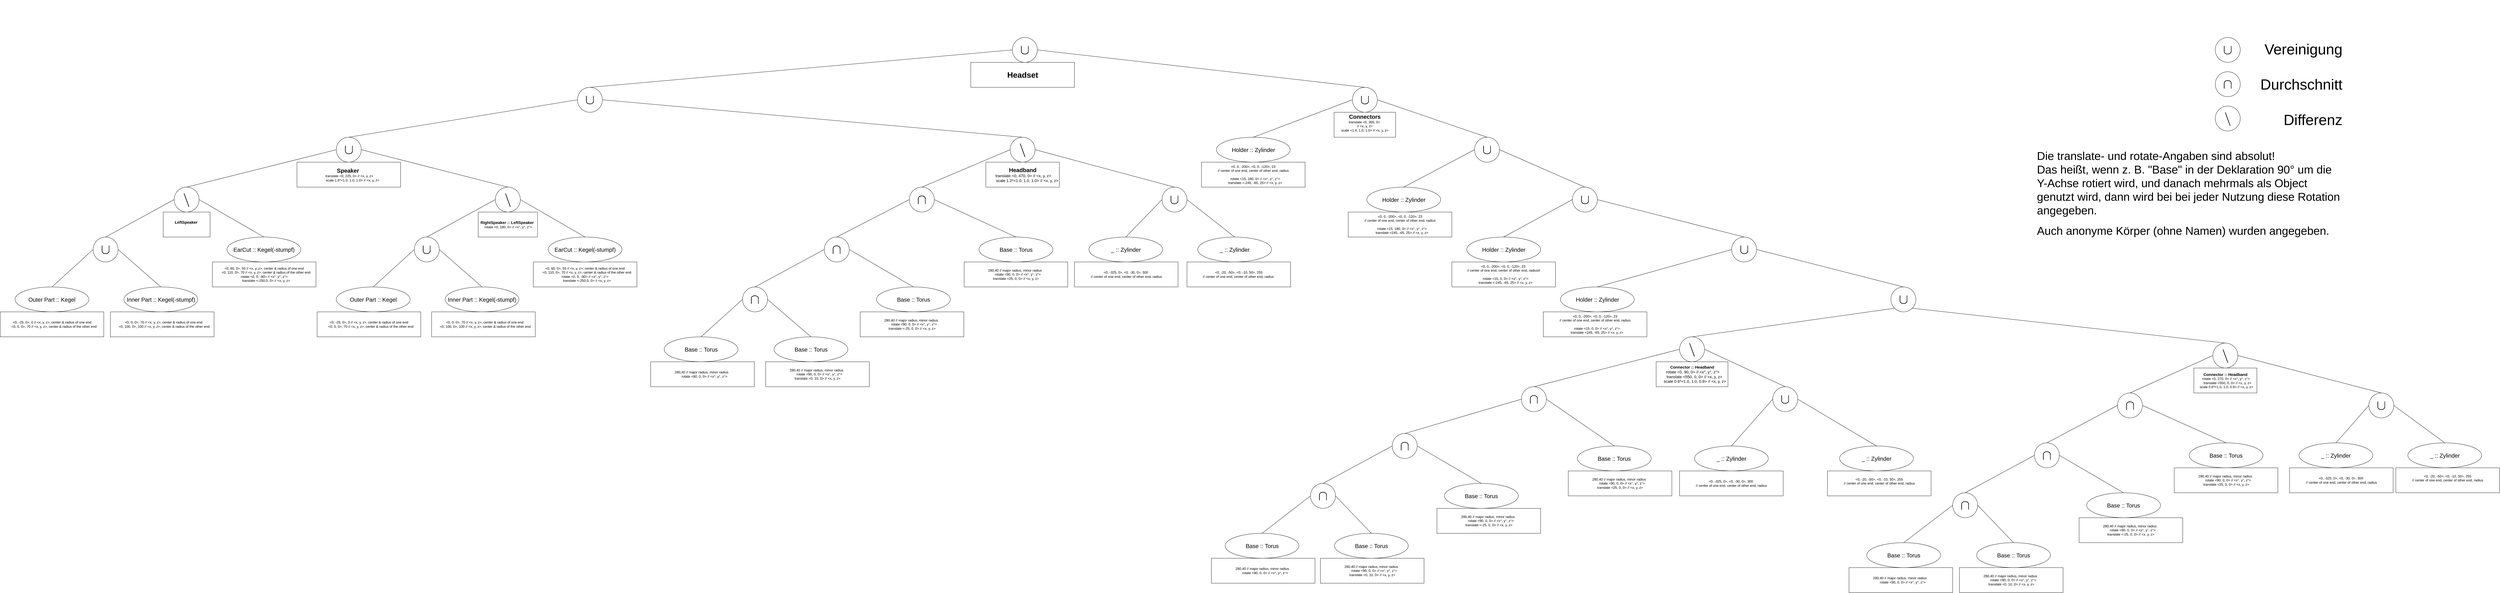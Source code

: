 <mxfile version="13.3.1" type="device"><diagram id="erwP-Ia6_PzImftH3Zty" name="Page-1"><mxGraphModel dx="9507" dy="7202" grid="1" gridSize="11" guides="1" tooltips="1" connect="1" arrows="1" fold="1" page="1" pageScale="1" pageWidth="827" pageHeight="1169" math="1" shadow="0"><root><mxCell id="0"/><mxCell id="1" parent="0"/><mxCell id="wJ7tzJgxGI0iuIDluSTy-1" value="&lt;font style=&quot;font-size: 20px;&quot;&gt;Outer Part :: Kegel&lt;/font&gt;" style="ellipse;whiteSpace=wrap;html=1;fontSize=20;" parent="1" vertex="1"><mxGeometry x="590.07" y="880" width="260" height="88" as="geometry"/></mxCell><mxCell id="wJ7tzJgxGI0iuIDluSTy-2" value="&lt;font style=&quot;font-size: 40px&quot;&gt;$$\cup$$&lt;/font&gt;" style="ellipse;whiteSpace=wrap;html=1;aspect=fixed;fontSize=30;align=center;" parent="1" vertex="1"><mxGeometry x="865" y="704" width="88" height="88" as="geometry"/></mxCell><mxCell id="wJ7tzJgxGI0iuIDluSTy-7" value="" style="endArrow=none;html=1;entryX=0;entryY=0.5;entryDx=0;entryDy=0;exitX=0.5;exitY=0;exitDx=0;exitDy=0;" parent="1" source="wJ7tzJgxGI0iuIDluSTy-1" target="wJ7tzJgxGI0iuIDluSTy-2" edge="1"><mxGeometry width="50" height="50" relative="1" as="geometry"><mxPoint x="885" y="914" as="sourcePoint"/><mxPoint x="935" y="864" as="targetPoint"/></mxGeometry></mxCell><mxCell id="wJ7tzJgxGI0iuIDluSTy-8" value="" style="endArrow=none;html=1;entryX=1;entryY=0.5;entryDx=0;entryDy=0;exitX=0.5;exitY=0;exitDx=0;exitDy=0;" parent="1" source="wJ7tzJgxGI0iuIDluSTy-56" target="wJ7tzJgxGI0iuIDluSTy-2" edge="1"><mxGeometry width="50" height="50" relative="1" as="geometry"><mxPoint x="727.426" y="900.716" as="sourcePoint"/><mxPoint x="756.716" y="852.284" as="targetPoint"/></mxGeometry></mxCell><mxCell id="wJ7tzJgxGI0iuIDluSTy-56" value="&lt;font style=&quot;font-size: 20px;&quot;&gt;Inner Part :: Kegel(-stumpf)&lt;/font&gt;" style="ellipse;whiteSpace=wrap;html=1;fontSize=20;" parent="1" vertex="1"><mxGeometry x="973.5" y="880" width="260" height="88" as="geometry"/></mxCell><mxCell id="wJ7tzJgxGI0iuIDluSTy-57" value="&lt;div style=&quot;font-size: 12px&quot;&gt;&lt;div&gt;&amp;nbsp; &amp;nbsp;&amp;lt;0, 0, 0&amp;gt;, 70 // &amp;lt;x, y, z&amp;gt;, center &amp;amp; radius of one end&lt;/div&gt;&lt;div&gt;&amp;nbsp; &amp;nbsp; &amp;lt;0, 100, 0&amp;gt;, 100 // &amp;lt;x, y, z&amp;gt;, center &amp;amp; radius of the other end&lt;/div&gt;&lt;/div&gt;" style="rounded=0;whiteSpace=wrap;html=1;fontSize=12;" parent="1" vertex="1"><mxGeometry x="925.97" y="968" width="365" height="88" as="geometry"/></mxCell><mxCell id="wJ7tzJgxGI0iuIDluSTy-62" value="&lt;font style=&quot;font-size: 20px;&quot;&gt;EarCut&amp;nbsp;:: Kegel(-stumpf)&lt;/font&gt;" style="ellipse;whiteSpace=wrap;html=1;fontSize=20;" parent="1" vertex="1"><mxGeometry x="1336.5" y="704" width="260" height="88" as="geometry"/></mxCell><mxCell id="wJ7tzJgxGI0iuIDluSTy-63" value="&lt;div&gt;&lt;div&gt;&amp;lt;0, 60, 0&amp;gt;, 55 // &amp;lt;x, y, z&amp;gt;, center &amp;amp; radius of one end&lt;/div&gt;&lt;div&gt;&amp;nbsp; &amp;nbsp; &amp;lt;0, 110, 0&amp;gt;, 70 // &amp;lt;x, y, z&amp;gt;, center &amp;amp; radius of the other end&lt;/div&gt;&lt;/div&gt;&lt;div&gt;&lt;div&gt;rotate &amp;lt;0, 0, -90&amp;gt; // &amp;lt;x°, y°, z°&amp;gt;&lt;/div&gt;&lt;div&gt;&amp;nbsp; &amp;nbsp; translate &amp;lt;-250,0, 0&amp;gt; // &amp;lt;x, y, z&amp;gt;&lt;/div&gt;&lt;/div&gt;" style="rounded=0;whiteSpace=wrap;html=1;fontSize=12;" parent="1" vertex="1"><mxGeometry x="1285" y="792" width="365" height="88" as="geometry"/></mxCell><mxCell id="wJ7tzJgxGI0iuIDluSTy-64" value="&lt;font style=&quot;font-size: 40px&quot;&gt;$$\setminus$$&lt;/font&gt;" style="ellipse;whiteSpace=wrap;html=1;aspect=fixed;fontSize=30;align=center;" parent="1" vertex="1"><mxGeometry x="1150.43" y="528" width="88" height="88" as="geometry"/></mxCell><mxCell id="wJ7tzJgxGI0iuIDluSTy-65" value="" style="endArrow=none;html=1;entryX=0;entryY=0.5;entryDx=0;entryDy=0;exitX=0.5;exitY=0;exitDx=0;exitDy=0;" parent="1" source="wJ7tzJgxGI0iuIDluSTy-2" target="wJ7tzJgxGI0iuIDluSTy-64" edge="1"><mxGeometry width="50" height="50" relative="1" as="geometry"><mxPoint x="924.005" y="1218" as="sourcePoint"/><mxPoint x="1140.47" y="754" as="targetPoint"/></mxGeometry></mxCell><mxCell id="wJ7tzJgxGI0iuIDluSTy-66" value="" style="endArrow=none;html=1;entryX=1;entryY=0.5;entryDx=0;entryDy=0;exitX=0.5;exitY=0;exitDx=0;exitDy=0;" parent="1" source="wJ7tzJgxGI0iuIDluSTy-62" target="wJ7tzJgxGI0iuIDluSTy-64" edge="1"><mxGeometry width="50" height="50" relative="1" as="geometry"><mxPoint x="1307.435" y="1218" as="sourcePoint"/><mxPoint x="962.186" y="742.284" as="targetPoint"/></mxGeometry></mxCell><mxCell id="wJ7tzJgxGI0iuIDluSTy-67" value="&lt;div style=&quot;font-size: 14px&quot;&gt;&lt;div&gt;&lt;b&gt;LeftSpeaker&amp;nbsp;&lt;/b&gt;&lt;/div&gt;&lt;div&gt;&lt;br&gt;&lt;/div&gt;&lt;/div&gt;" style="rounded=0;whiteSpace=wrap;html=1;fontSize=12;" parent="1" vertex="1"><mxGeometry x="1111.9" y="616" width="165.07" height="88" as="geometry"/></mxCell><mxCell id="wJ7tzJgxGI0iuIDluSTy-68" value="&lt;font style=&quot;font-size: 20px;&quot;&gt;Outer Part :: Kegel&lt;/font&gt;" style="ellipse;whiteSpace=wrap;html=1;fontSize=20;" parent="1" vertex="1"><mxGeometry x="1721.5" y="880" width="260" height="88" as="geometry"/></mxCell><mxCell id="wJ7tzJgxGI0iuIDluSTy-69" value="&lt;font style=&quot;font-size: 40px&quot;&gt;$$\cup$$&lt;/font&gt;" style="ellipse;whiteSpace=wrap;html=1;aspect=fixed;fontSize=30;align=center;" parent="1" vertex="1"><mxGeometry x="1996.43" y="704" width="88" height="88" as="geometry"/></mxCell><mxCell id="wJ7tzJgxGI0iuIDluSTy-70" value="&lt;div style=&quot;font-size: 12px&quot;&gt;&amp;lt;0, -25, 0&amp;gt;, 0 // &amp;lt;x, y, z&amp;gt;, center &amp;amp; radius of one end&lt;/div&gt;&lt;div style=&quot;font-size: 12px&quot;&gt;&amp;nbsp; &amp;nbsp; &amp;lt;0, 0, 0&amp;gt;, 70 // &amp;lt;x, y, z&amp;gt;, center &amp;amp; radius of the other end&lt;/div&gt;" style="rounded=0;whiteSpace=wrap;html=1;fontSize=12;" parent="1" vertex="1"><mxGeometry x="1654" y="968" width="365" height="88" as="geometry"/></mxCell><mxCell id="wJ7tzJgxGI0iuIDluSTy-71" value="" style="endArrow=none;html=1;entryX=0;entryY=0.5;entryDx=0;entryDy=0;exitX=0.5;exitY=0;exitDx=0;exitDy=0;" parent="1" source="wJ7tzJgxGI0iuIDluSTy-68" target="wJ7tzJgxGI0iuIDluSTy-69" edge="1"><mxGeometry width="50" height="50" relative="1" as="geometry"><mxPoint x="2016.43" y="925" as="sourcePoint"/><mxPoint x="2066.43" y="875" as="targetPoint"/></mxGeometry></mxCell><mxCell id="wJ7tzJgxGI0iuIDluSTy-72" value="" style="endArrow=none;html=1;entryX=1;entryY=0.5;entryDx=0;entryDy=0;exitX=0.5;exitY=0;exitDx=0;exitDy=0;" parent="1" source="wJ7tzJgxGI0iuIDluSTy-73" target="wJ7tzJgxGI0iuIDluSTy-69" edge="1"><mxGeometry width="50" height="50" relative="1" as="geometry"><mxPoint x="1858.856" y="911.716" as="sourcePoint"/><mxPoint x="1888.146" y="863.284" as="targetPoint"/></mxGeometry></mxCell><mxCell id="wJ7tzJgxGI0iuIDluSTy-73" value="&lt;font style=&quot;font-size: 20px;&quot;&gt;Inner Part :: Kegel(-stumpf)&lt;/font&gt;" style="ellipse;whiteSpace=wrap;html=1;fontSize=20;" parent="1" vertex="1"><mxGeometry x="2104.93" y="880" width="260" height="88" as="geometry"/></mxCell><mxCell id="wJ7tzJgxGI0iuIDluSTy-74" value="&lt;div style=&quot;font-size: 12px&quot;&gt;&lt;div&gt;&amp;nbsp; &amp;nbsp;&amp;lt;0, 0, 0&amp;gt;, 70 // &amp;lt;x, y, z&amp;gt;, center &amp;amp; radius of one end&lt;/div&gt;&lt;div&gt;&amp;nbsp; &amp;nbsp; &amp;lt;0, 100, 0&amp;gt;, 100 // &amp;lt;x, y, z&amp;gt;, center &amp;amp; radius of the other end&lt;/div&gt;&lt;/div&gt;" style="rounded=0;whiteSpace=wrap;html=1;fontSize=12;" parent="1" vertex="1"><mxGeometry x="2057.4" y="968" width="365" height="88" as="geometry"/></mxCell><mxCell id="wJ7tzJgxGI0iuIDluSTy-75" value="&lt;font style=&quot;font-size: 20px;&quot;&gt;EarCut&amp;nbsp;:: Kegel(-stumpf)&lt;/font&gt;" style="ellipse;whiteSpace=wrap;html=1;fontSize=20;" parent="1" vertex="1"><mxGeometry x="2467.93" y="704" width="260" height="88" as="geometry"/></mxCell><mxCell id="wJ7tzJgxGI0iuIDluSTy-77" value="&lt;font style=&quot;font-size: 40px&quot;&gt;$$\setminus$$&lt;/font&gt;" style="ellipse;whiteSpace=wrap;html=1;aspect=fixed;fontSize=30;align=center;" parent="1" vertex="1"><mxGeometry x="2281.86" y="528" width="88" height="88" as="geometry"/></mxCell><mxCell id="wJ7tzJgxGI0iuIDluSTy-78" value="" style="endArrow=none;html=1;entryX=0;entryY=0.5;entryDx=0;entryDy=0;exitX=0.5;exitY=0;exitDx=0;exitDy=0;" parent="1" source="wJ7tzJgxGI0iuIDluSTy-69" target="wJ7tzJgxGI0iuIDluSTy-77" edge="1"><mxGeometry width="50" height="50" relative="1" as="geometry"><mxPoint x="2055.435" y="1229" as="sourcePoint"/><mxPoint x="2271.9" y="765" as="targetPoint"/></mxGeometry></mxCell><mxCell id="wJ7tzJgxGI0iuIDluSTy-79" value="" style="endArrow=none;html=1;entryX=1;entryY=0.5;entryDx=0;entryDy=0;exitX=0.5;exitY=0;exitDx=0;exitDy=0;" parent="1" source="wJ7tzJgxGI0iuIDluSTy-75" target="wJ7tzJgxGI0iuIDluSTy-77" edge="1"><mxGeometry width="50" height="50" relative="1" as="geometry"><mxPoint x="2438.865" y="1229" as="sourcePoint"/><mxPoint x="2093.616" y="753.284" as="targetPoint"/></mxGeometry></mxCell><mxCell id="wJ7tzJgxGI0iuIDluSTy-80" value="&lt;div&gt;&lt;div&gt;&lt;b&gt;&lt;font style=&quot;font-size: 14px&quot;&gt;RightSpeaker :: LeftSpeaker&amp;nbsp;&lt;/font&gt;&lt;/b&gt;&lt;/div&gt;&lt;div&gt;&amp;nbsp;rotate &amp;lt;0, 180, 0&amp;gt; // &amp;lt;x°, y°, z°&amp;gt;&lt;br&gt;&lt;/div&gt;&lt;/div&gt;" style="rounded=0;whiteSpace=wrap;html=1;fontSize=12;" parent="1" vertex="1"><mxGeometry x="2221.36" y="616" width="209" height="88" as="geometry"/></mxCell><mxCell id="wJ7tzJgxGI0iuIDluSTy-81" value="&lt;font style=&quot;font-size: 20px;&quot;&gt;Base :: Torus&lt;/font&gt;" style="ellipse;whiteSpace=wrap;html=1;fontSize=20;" parent="1" vertex="1"><mxGeometry x="2876.5" y="1056" width="260" height="88" as="geometry"/></mxCell><mxCell id="wJ7tzJgxGI0iuIDluSTy-82" value="&lt;div&gt;&lt;div&gt;280,40 // major radius, minor radius&amp;nbsp;&amp;nbsp;&lt;/div&gt;&lt;div&gt;&amp;nbsp; &amp;nbsp; rotate &amp;lt;90, 0, 0&amp;gt; // &amp;lt;x°, y°, z°&amp;gt;&lt;/div&gt;&lt;/div&gt;" style="rounded=0;whiteSpace=wrap;html=1;fontSize=12;" parent="1" vertex="1"><mxGeometry x="2828.96" y="1144" width="365" height="88" as="geometry"/></mxCell><mxCell id="wJ7tzJgxGI0iuIDluSTy-83" value="&lt;font style=&quot;font-size: 40px&quot;&gt;$$\cap$$&lt;/font&gt;" style="ellipse;whiteSpace=wrap;html=1;aspect=fixed;fontSize=30;align=center;" parent="1" vertex="1"><mxGeometry x="3152.47" y="880" width="88" height="88" as="geometry"/></mxCell><mxCell id="wJ7tzJgxGI0iuIDluSTy-84" value="" style="endArrow=none;html=1;entryX=0;entryY=0.5;entryDx=0;entryDy=0;exitX=0.5;exitY=0;exitDx=0;exitDy=0;" parent="1" source="wJ7tzJgxGI0iuIDluSTy-81" target="wJ7tzJgxGI0iuIDluSTy-83" edge="1"><mxGeometry width="50" height="50" relative="1" as="geometry"><mxPoint x="3006.005" y="1320" as="sourcePoint"/><mxPoint x="3222.47" y="856" as="targetPoint"/></mxGeometry></mxCell><mxCell id="wJ7tzJgxGI0iuIDluSTy-85" value="" style="endArrow=none;html=1;entryX=1;entryY=0.5;entryDx=0;entryDy=0;exitX=0.5;exitY=0;exitDx=0;exitDy=0;" parent="1" source="wJ7tzJgxGI0iuIDluSTy-86" target="wJ7tzJgxGI0iuIDluSTy-83" edge="1"><mxGeometry width="50" height="50" relative="1" as="geometry"><mxPoint x="3389.435" y="1320" as="sourcePoint"/><mxPoint x="3044.186" y="844.284" as="targetPoint"/></mxGeometry></mxCell><mxCell id="wJ7tzJgxGI0iuIDluSTy-86" value="&lt;font style=&quot;font-size: 20px;&quot;&gt;Base :: Torus&lt;/font&gt;" style="ellipse;whiteSpace=wrap;html=1;fontSize=20;" parent="1" vertex="1"><mxGeometry x="3263.5" y="1056" width="260" height="88" as="geometry"/></mxCell><mxCell id="wJ7tzJgxGI0iuIDluSTy-87" value="&lt;div&gt;&lt;div style=&quot;font-size: 12px&quot;&gt;280,40 // major radius, minor radius&amp;nbsp;&amp;nbsp;&lt;/div&gt;&lt;div style=&quot;font-size: 12px&quot;&gt;&amp;nbsp; &amp;nbsp; rotate &amp;lt;90, 0, 0&amp;gt; // &amp;lt;x°, y°, z°&amp;gt;&lt;/div&gt;&lt;div&gt;translate &amp;lt;0, 10, 0&amp;gt; // &amp;lt;x, y, z&amp;gt;&lt;br&gt;&lt;/div&gt;&lt;/div&gt;" style="rounded=0;whiteSpace=wrap;html=1;fontSize=12;" parent="1" vertex="1"><mxGeometry x="3234" y="1144" width="365" height="88" as="geometry"/></mxCell><mxCell id="wJ7tzJgxGI0iuIDluSTy-92" value="&lt;font style=&quot;font-size: 40px&quot;&gt;$$\cap$$&lt;/font&gt;" style="ellipse;whiteSpace=wrap;html=1;aspect=fixed;fontSize=30;align=center;" parent="1" vertex="1"><mxGeometry x="3440.43" y="704" width="88" height="88" as="geometry"/></mxCell><mxCell id="wJ7tzJgxGI0iuIDluSTy-93" value="" style="endArrow=none;html=1;entryX=0;entryY=0.5;entryDx=0;entryDy=0;exitX=0.5;exitY=0;exitDx=0;exitDy=0;" parent="1" source="wJ7tzJgxGI0iuIDluSTy-83" target="wJ7tzJgxGI0iuIDluSTy-92" edge="1"><mxGeometry width="50" height="50" relative="1" as="geometry"><mxPoint x="3192" y="1202" as="sourcePoint"/><mxPoint x="3583.5" y="757.5" as="targetPoint"/></mxGeometry></mxCell><mxCell id="wJ7tzJgxGI0iuIDluSTy-94" value="" style="endArrow=none;html=1;entryX=1;entryY=0.5;entryDx=0;entryDy=0;exitX=0.5;exitY=0;exitDx=0;exitDy=0;" parent="1" source="wJ7tzJgxGI0iuIDluSTy-95" target="wJ7tzJgxGI0iuIDluSTy-92" edge="1"><mxGeometry width="50" height="50" relative="1" as="geometry"><mxPoint x="3750.465" y="1221.5" as="sourcePoint"/><mxPoint x="3405.216" y="745.784" as="targetPoint"/></mxGeometry></mxCell><mxCell id="wJ7tzJgxGI0iuIDluSTy-95" value="&lt;font style=&quot;font-size: 20px;&quot;&gt;Base :: Torus&lt;/font&gt;" style="ellipse;whiteSpace=wrap;html=1;fontSize=20;" parent="1" vertex="1"><mxGeometry x="3624.53" y="880" width="260" height="88" as="geometry"/></mxCell><mxCell id="wJ7tzJgxGI0iuIDluSTy-96" value="&lt;div&gt;&lt;div style=&quot;font-size: 12px&quot;&gt;280,40 // major radius, minor radius&amp;nbsp;&amp;nbsp;&lt;/div&gt;&lt;div style=&quot;font-size: 12px&quot;&gt;&amp;nbsp; &amp;nbsp; rotate &amp;lt;90, 0, 0&amp;gt; // &amp;lt;x°, y°, z°&amp;gt;&lt;/div&gt;&lt;div&gt;translate &amp;lt;-25, 0, 0&amp;gt; // &amp;lt;x, y, z&amp;gt;&lt;br&gt;&lt;/div&gt;&lt;/div&gt;" style="rounded=0;whiteSpace=wrap;html=1;fontSize=12;" parent="1" vertex="1"><mxGeometry x="3567.0" y="968" width="365" height="88" as="geometry"/></mxCell><mxCell id="wJ7tzJgxGI0iuIDluSTy-105" value="&lt;font style=&quot;font-size: 40px&quot;&gt;$$\cap$$&lt;/font&gt;" style="ellipse;whiteSpace=wrap;html=1;aspect=fixed;fontSize=30;align=center;" parent="1" vertex="1"><mxGeometry x="3740" y="528" width="88" height="88" as="geometry"/></mxCell><mxCell id="wJ7tzJgxGI0iuIDluSTy-106" value="" style="endArrow=none;html=1;entryX=0;entryY=0.5;entryDx=0;entryDy=0;exitX=0.5;exitY=0;exitDx=0;exitDy=0;" parent="1" source="wJ7tzJgxGI0iuIDluSTy-92" target="wJ7tzJgxGI0iuIDluSTy-105" edge="1"><mxGeometry width="50" height="50" relative="1" as="geometry"><mxPoint x="3553" y="1104.75" as="sourcePoint"/><mxPoint x="3944.5" y="660.25" as="targetPoint"/></mxGeometry></mxCell><mxCell id="wJ7tzJgxGI0iuIDluSTy-107" value="" style="endArrow=none;html=1;exitX=0.5;exitY=0;exitDx=0;exitDy=0;" parent="1" source="wJ7tzJgxGI0iuIDluSTy-108" edge="1"><mxGeometry width="50" height="50" relative="1" as="geometry"><mxPoint x="4111.465" y="1124.25" as="sourcePoint"/><mxPoint x="3828" y="572" as="targetPoint"/></mxGeometry></mxCell><mxCell id="wJ7tzJgxGI0iuIDluSTy-108" value="&lt;font style=&quot;font-size: 20px;&quot;&gt;Base :: Torus&lt;/font&gt;" style="ellipse;whiteSpace=wrap;html=1;fontSize=20;" parent="1" vertex="1"><mxGeometry x="3985.53" y="704" width="260" height="88" as="geometry"/></mxCell><mxCell id="wJ7tzJgxGI0iuIDluSTy-109" value="&lt;div&gt;&lt;div style=&quot;font-size: 12px&quot;&gt;280,40 // major radius, minor radius&amp;nbsp;&amp;nbsp;&lt;/div&gt;&lt;div style=&quot;font-size: 12px&quot;&gt;&amp;nbsp; &amp;nbsp; rotate &amp;lt;90, 0, 0&amp;gt; // &amp;lt;x°, y°, z°&amp;gt;&lt;/div&gt;&lt;div&gt;translate &amp;lt;25, 0, 0&amp;gt; // &amp;lt;x, y, z&amp;gt;&lt;br&gt;&lt;/div&gt;&lt;/div&gt;" style="rounded=0;whiteSpace=wrap;html=1;fontSize=12;" parent="1" vertex="1"><mxGeometry x="3933.03" y="792" width="365" height="88" as="geometry"/></mxCell><mxCell id="wJ7tzJgxGI0iuIDluSTy-110" value="&lt;font style=&quot;font-size: 40px&quot;&gt;$$\setminus$$&lt;/font&gt;" style="ellipse;whiteSpace=wrap;html=1;aspect=fixed;fontSize=30;align=center;" parent="1" vertex="1"><mxGeometry x="4095.0" y="352" width="88" height="88" as="geometry"/></mxCell><mxCell id="wJ7tzJgxGI0iuIDluSTy-111" value="" style="endArrow=none;html=1;entryX=0;entryY=0.5;entryDx=0;entryDy=0;exitX=0.5;exitY=0;exitDx=0;exitDy=0;" parent="1" source="wJ7tzJgxGI0iuIDluSTy-105" target="wJ7tzJgxGI0iuIDluSTy-110" edge="1"><mxGeometry width="50" height="50" relative="1" as="geometry"><mxPoint x="3828" y="990" as="sourcePoint"/><mxPoint x="4063.47" y="534" as="targetPoint"/></mxGeometry></mxCell><mxCell id="wJ7tzJgxGI0iuIDluSTy-112" value="" style="endArrow=none;html=1;entryX=1;entryY=0.5;entryDx=0;entryDy=0;exitX=0.5;exitY=0;exitDx=0;exitDy=0;" parent="1" source="wJ7tzJgxGI0iuIDluSTy-115" target="wJ7tzJgxGI0iuIDluSTy-110" edge="1"><mxGeometry width="50" height="50" relative="1" as="geometry"><mxPoint x="4387.965" y="990" as="sourcePoint"/><mxPoint x="3885.186" y="522.284" as="targetPoint"/></mxGeometry></mxCell><mxCell id="wJ7tzJgxGI0iuIDluSTy-114" value="&lt;font style=&quot;font-size: 20px&quot;&gt;_&amp;nbsp;:: Zylinder&lt;/font&gt;" style="ellipse;whiteSpace=wrap;html=1;fontSize=20;" parent="1" vertex="1"><mxGeometry x="4372.5" y="704" width="260" height="88" as="geometry"/></mxCell><mxCell id="wJ7tzJgxGI0iuIDluSTy-115" value="&lt;font style=&quot;font-size: 40px&quot;&gt;$$\cup$$&lt;/font&gt;" style="ellipse;whiteSpace=wrap;html=1;aspect=fixed;fontSize=30;align=center;" parent="1" vertex="1"><mxGeometry x="4630" y="528" width="88" height="88" as="geometry"/></mxCell><mxCell id="wJ7tzJgxGI0iuIDluSTy-116" value="&lt;div&gt;&amp;lt;0, -325, 0&amp;gt;, &amp;lt;0, -30, 0&amp;gt;, 300&amp;nbsp;&lt;br&gt;&lt;/div&gt;&lt;div&gt;// center of one end, center of other end, radius&lt;br&gt;&lt;/div&gt;" style="rounded=0;whiteSpace=wrap;html=1;fontSize=12;" parent="1" vertex="1"><mxGeometry x="4321.5" y="792" width="365" height="88" as="geometry"/></mxCell><mxCell id="wJ7tzJgxGI0iuIDluSTy-117" value="" style="endArrow=none;html=1;entryX=0;entryY=0.5;entryDx=0;entryDy=0;exitX=0.5;exitY=0;exitDx=0;exitDy=0;" parent="1" source="wJ7tzJgxGI0iuIDluSTy-114" target="wJ7tzJgxGI0iuIDluSTy-115" edge="1"><mxGeometry width="50" height="50" relative="1" as="geometry"><mxPoint x="4667.43" y="712.5" as="sourcePoint"/><mxPoint x="4717.43" y="662.5" as="targetPoint"/></mxGeometry></mxCell><mxCell id="wJ7tzJgxGI0iuIDluSTy-118" value="" style="endArrow=none;html=1;entryX=1;entryY=0.5;entryDx=0;entryDy=0;exitX=0.5;exitY=0;exitDx=0;exitDy=0;" parent="1" source="wJ7tzJgxGI0iuIDluSTy-119" target="wJ7tzJgxGI0iuIDluSTy-115" edge="1"><mxGeometry width="50" height="50" relative="1" as="geometry"><mxPoint x="4509.856" y="699.216" as="sourcePoint"/><mxPoint x="4539.146" y="650.784" as="targetPoint"/></mxGeometry></mxCell><mxCell id="wJ7tzJgxGI0iuIDluSTy-119" value="_&amp;nbsp;&lt;span style=&quot;font-size: 20px&quot;&gt;:: Zylinder&lt;/span&gt;" style="ellipse;whiteSpace=wrap;html=1;fontSize=20;" parent="1" vertex="1"><mxGeometry x="4755.93" y="704" width="260" height="88" as="geometry"/></mxCell><mxCell id="wJ7tzJgxGI0iuIDluSTy-120" value="&lt;div style=&quot;font-size: 12px&quot;&gt;&lt;div&gt;&amp;lt;0, -20, -50&amp;gt;, &amp;lt;0, -10, 50&amp;gt;, 255&lt;/div&gt;&lt;div&gt;// center of one end, center of other end, radius&lt;span&gt;&amp;nbsp;&lt;/span&gt;&lt;/div&gt;&lt;/div&gt;" style="rounded=0;whiteSpace=wrap;html=1;fontSize=12;" parent="1" vertex="1"><mxGeometry x="4718.0" y="792" width="365" height="88" as="geometry"/></mxCell><mxCell id="wJ7tzJgxGI0iuIDluSTy-125" value="&lt;font style=&quot;font-size: 40px&quot;&gt;$$\cup$$&lt;/font&gt;" style="ellipse;whiteSpace=wrap;html=1;aspect=fixed;fontSize=30;align=center;" parent="1" vertex="1"><mxGeometry x="1721.5" y="352" width="88" height="88" as="geometry"/></mxCell><mxCell id="wJ7tzJgxGI0iuIDluSTy-126" value="" style="endArrow=none;html=1;entryX=0;entryY=0.5;entryDx=0;entryDy=0;exitX=0.5;exitY=0;exitDx=0;exitDy=0;" parent="1" source="wJ7tzJgxGI0iuIDluSTy-64" target="wJ7tzJgxGI0iuIDluSTy-125" edge="1"><mxGeometry width="50" height="50" relative="1" as="geometry"><mxPoint x="1640.565" y="1101.75" as="sourcePoint"/><mxPoint x="1857.03" y="637.75" as="targetPoint"/></mxGeometry></mxCell><mxCell id="wJ7tzJgxGI0iuIDluSTy-127" value="" style="endArrow=none;html=1;entryX=1;entryY=0.5;entryDx=0;entryDy=0;exitX=0.5;exitY=0;exitDx=0;exitDy=0;" parent="1" source="wJ7tzJgxGI0iuIDluSTy-77" target="wJ7tzJgxGI0iuIDluSTy-125" edge="1"><mxGeometry width="50" height="50" relative="1" as="geometry"><mxPoint x="2023.995" y="1101.75" as="sourcePoint"/><mxPoint x="1678.746" y="626.034" as="targetPoint"/></mxGeometry></mxCell><mxCell id="wJ7tzJgxGI0iuIDluSTy-268" value="&lt;font style=&quot;font-size: 20px;&quot;&gt;Base :: Torus&lt;/font&gt;" style="ellipse;whiteSpace=wrap;html=1;fontSize=20;" parent="1" vertex="1"><mxGeometry x="4852.5" y="1749" width="260" height="88" as="geometry"/></mxCell><mxCell id="wJ7tzJgxGI0iuIDluSTy-270" value="&lt;font style=&quot;font-size: 40px&quot;&gt;$$\cap$$&lt;/font&gt;" style="ellipse;whiteSpace=wrap;html=1;aspect=fixed;fontSize=30;align=center;" parent="1" vertex="1"><mxGeometry x="5153.05" y="1573" width="88" height="88" as="geometry"/></mxCell><mxCell id="wJ7tzJgxGI0iuIDluSTy-271" value="" style="endArrow=none;html=1;entryX=0;entryY=0.5;entryDx=0;entryDy=0;exitX=0.5;exitY=0;exitDx=0;exitDy=0;" parent="1" source="wJ7tzJgxGI0iuIDluSTy-268" target="wJ7tzJgxGI0iuIDluSTy-270" edge="1"><mxGeometry width="50" height="50" relative="1" as="geometry"><mxPoint x="4969.005" y="1934.25" as="sourcePoint"/><mxPoint x="5186.51" y="1470.25" as="targetPoint"/></mxGeometry></mxCell><mxCell id="wJ7tzJgxGI0iuIDluSTy-272" value="" style="endArrow=none;html=1;entryX=1;entryY=0.5;entryDx=0;entryDy=0;exitX=0.5;exitY=0;exitDx=0;exitDy=0;" parent="1" source="wJ7tzJgxGI0iuIDluSTy-273" target="wJ7tzJgxGI0iuIDluSTy-270" edge="1"><mxGeometry width="50" height="50" relative="1" as="geometry"><mxPoint x="5390.015" y="2105.25" as="sourcePoint"/><mxPoint x="5044.766" y="1629.534" as="targetPoint"/></mxGeometry></mxCell><mxCell id="wJ7tzJgxGI0iuIDluSTy-273" value="&lt;font style=&quot;font-size: 20px;&quot;&gt;Base :: Torus&lt;/font&gt;" style="ellipse;whiteSpace=wrap;html=1;fontSize=20;" parent="1" vertex="1"><mxGeometry x="5237.54" y="1749" width="260" height="88" as="geometry"/></mxCell><mxCell id="wJ7tzJgxGI0iuIDluSTy-275" value="&lt;font style=&quot;font-size: 40px&quot;&gt;$$\cap$$&lt;/font&gt;" style="ellipse;whiteSpace=wrap;html=1;aspect=fixed;fontSize=30;align=center;" parent="1" vertex="1"><mxGeometry x="5441.01" y="1397" width="88" height="88" as="geometry"/></mxCell><mxCell id="wJ7tzJgxGI0iuIDluSTy-276" value="" style="endArrow=none;html=1;entryX=0;entryY=0.5;entryDx=0;entryDy=0;exitX=0.5;exitY=0;exitDx=0;exitDy=0;" parent="1" source="wJ7tzJgxGI0iuIDluSTy-270" target="wJ7tzJgxGI0iuIDluSTy-275" edge="1"><mxGeometry width="50" height="50" relative="1" as="geometry"><mxPoint x="5192.58" y="1987.25" as="sourcePoint"/><mxPoint x="5584.08" y="1542.75" as="targetPoint"/></mxGeometry></mxCell><mxCell id="wJ7tzJgxGI0iuIDluSTy-277" value="" style="endArrow=none;html=1;entryX=1;entryY=0.5;entryDx=0;entryDy=0;exitX=0.5;exitY=0;exitDx=0;exitDy=0;" parent="1" source="wJ7tzJgxGI0iuIDluSTy-278" target="wJ7tzJgxGI0iuIDluSTy-275" edge="1"><mxGeometry width="50" height="50" relative="1" as="geometry"><mxPoint x="5751.045" y="2006.75" as="sourcePoint"/><mxPoint x="5405.796" y="1531.034" as="targetPoint"/></mxGeometry></mxCell><mxCell id="wJ7tzJgxGI0iuIDluSTy-278" value="&lt;font style=&quot;font-size: 20px;&quot;&gt;Base :: Torus&lt;/font&gt;" style="ellipse;whiteSpace=wrap;html=1;fontSize=20;" parent="1" vertex="1"><mxGeometry x="5625.11" y="1573" width="260" height="88" as="geometry"/></mxCell><mxCell id="wJ7tzJgxGI0iuIDluSTy-279" value="&lt;div&gt;&lt;div style=&quot;font-size: 12px&quot;&gt;280,40 // major radius, minor radius&amp;nbsp;&amp;nbsp;&lt;/div&gt;&lt;div style=&quot;font-size: 12px&quot;&gt;&amp;nbsp; &amp;nbsp; rotate &amp;lt;90, 0, 0&amp;gt; // &amp;lt;x°, y°, z°&amp;gt;&lt;/div&gt;&lt;div&gt;translate &amp;lt;-25, 0, 0&amp;gt; // &amp;lt;x, y, z&amp;gt;&lt;br&gt;&lt;/div&gt;&lt;/div&gt;" style="rounded=0;whiteSpace=wrap;html=1;fontSize=12;" parent="1" vertex="1"><mxGeometry x="5598.5" y="1661" width="365" height="88" as="geometry"/></mxCell><mxCell id="wJ7tzJgxGI0iuIDluSTy-280" value="&lt;font style=&quot;font-size: 40px&quot;&gt;$$\cap$$&lt;/font&gt;" style="ellipse;whiteSpace=wrap;html=1;aspect=fixed;fontSize=30;align=center;" parent="1" vertex="1"><mxGeometry x="5896" y="1232" width="88" height="88" as="geometry"/></mxCell><mxCell id="wJ7tzJgxGI0iuIDluSTy-281" value="" style="endArrow=none;html=1;entryX=0;entryY=0.5;entryDx=0;entryDy=0;exitX=0.5;exitY=0;exitDx=0;exitDy=0;" parent="1" source="wJ7tzJgxGI0iuIDluSTy-275" target="wJ7tzJgxGI0iuIDluSTy-280" edge="1"><mxGeometry width="50" height="50" relative="1" as="geometry"><mxPoint x="5331.08" y="1901" as="sourcePoint"/><mxPoint x="5722.58" y="1456.5" as="targetPoint"/></mxGeometry></mxCell><mxCell id="wJ7tzJgxGI0iuIDluSTy-282" value="" style="endArrow=none;html=1;entryX=1;entryY=0.5;entryDx=0;entryDy=0;exitX=0.5;exitY=0;exitDx=0;exitDy=0;" parent="1" source="wJ7tzJgxGI0iuIDluSTy-283" target="wJ7tzJgxGI0iuIDluSTy-280" edge="1"><mxGeometry width="50" height="50" relative="1" as="geometry"><mxPoint x="5889.545" y="1920.5" as="sourcePoint"/><mxPoint x="5544.296" y="1444.784" as="targetPoint"/></mxGeometry></mxCell><mxCell id="wJ7tzJgxGI0iuIDluSTy-283" value="&lt;font style=&quot;font-size: 20px;&quot;&gt;Base :: Torus&lt;/font&gt;" style="ellipse;whiteSpace=wrap;html=1;fontSize=20;" parent="1" vertex="1"><mxGeometry x="6093.42" y="1441" width="260" height="88" as="geometry"/></mxCell><mxCell id="wJ7tzJgxGI0iuIDluSTy-284" value="&lt;div&gt;&lt;div style=&quot;font-size: 12px&quot;&gt;280,40 // major radius, minor radius&amp;nbsp;&amp;nbsp;&lt;/div&gt;&lt;div style=&quot;font-size: 12px&quot;&gt;&amp;nbsp; &amp;nbsp; rotate &amp;lt;90, 0, 0&amp;gt; // &amp;lt;x°, y°, z°&amp;gt;&lt;/div&gt;&lt;div&gt;translate &amp;lt;25, 0, 0&amp;gt; // &amp;lt;x, y, z&amp;gt;&lt;br&gt;&lt;/div&gt;&lt;/div&gt;" style="rounded=0;whiteSpace=wrap;html=1;fontSize=12;" parent="1" vertex="1"><mxGeometry x="6061" y="1529" width="365" height="88" as="geometry"/></mxCell><mxCell id="wJ7tzJgxGI0iuIDluSTy-285" value="&lt;font style=&quot;font-size: 40px&quot;&gt;$$\setminus$$&lt;/font&gt;" style="ellipse;whiteSpace=wrap;html=1;aspect=fixed;fontSize=30;align=center;" parent="1" vertex="1"><mxGeometry x="6453.08" y="1056" width="88" height="88" as="geometry"/></mxCell><mxCell id="wJ7tzJgxGI0iuIDluSTy-286" value="" style="endArrow=none;html=1;entryX=0;entryY=0.5;entryDx=0;entryDy=0;exitX=0.5;exitY=0;exitDx=0;exitDy=0;" parent="1" source="wJ7tzJgxGI0iuIDluSTy-280" target="wJ7tzJgxGI0iuIDluSTy-285" edge="1"><mxGeometry width="50" height="50" relative="1" as="geometry"><mxPoint x="4984.58" y="1579" as="sourcePoint"/><mxPoint x="5220.05" y="1123" as="targetPoint"/></mxGeometry></mxCell><mxCell id="wJ7tzJgxGI0iuIDluSTy-288" value="&lt;font style=&quot;font-size: 20px&quot;&gt;_ :: Zylinder&lt;/font&gt;" style="ellipse;whiteSpace=wrap;html=1;fontSize=20;" parent="1" vertex="1"><mxGeometry x="6505.58" y="1441" width="260" height="88" as="geometry"/></mxCell><mxCell id="wJ7tzJgxGI0iuIDluSTy-289" value="&lt;font style=&quot;font-size: 40px&quot;&gt;$$\cup$$&lt;/font&gt;" style="ellipse;whiteSpace=wrap;html=1;aspect=fixed;fontSize=30;align=center;" parent="1" vertex="1"><mxGeometry x="6781.43" y="1232" width="88" height="88" as="geometry"/></mxCell><mxCell id="wJ7tzJgxGI0iuIDluSTy-290" value="&lt;div&gt;&amp;lt;0, -325, 0&amp;gt;, &amp;lt;0, -30, 0&amp;gt;, 300&amp;nbsp;&lt;/div&gt;&lt;div&gt;// center of one end, center of other end, radius&lt;br&gt;&lt;/div&gt;" style="rounded=0;whiteSpace=wrap;html=1;fontSize=12;" parent="1" vertex="1"><mxGeometry x="6453.08" y="1529" width="365" height="88" as="geometry"/></mxCell><mxCell id="wJ7tzJgxGI0iuIDluSTy-291" value="" style="endArrow=none;html=1;entryX=0;entryY=0.5;entryDx=0;entryDy=0;exitX=0.5;exitY=0;exitDx=0;exitDy=0;" parent="1" source="wJ7tzJgxGI0iuIDluSTy-288" target="wJ7tzJgxGI0iuIDluSTy-289" edge="1"><mxGeometry width="50" height="50" relative="1" as="geometry"><mxPoint x="6928.35" y="1541.75" as="sourcePoint"/><mxPoint x="7264.27" y="1309" as="targetPoint"/></mxGeometry></mxCell><mxCell id="wJ7tzJgxGI0iuIDluSTy-292" value="" style="endArrow=none;html=1;entryX=1;entryY=0.5;entryDx=0;entryDy=0;exitX=0.5;exitY=0;exitDx=0;exitDy=0;" parent="1" source="wJ7tzJgxGI0iuIDluSTy-293" target="wJ7tzJgxGI0iuIDluSTy-289" edge="1"><mxGeometry width="50" height="50" relative="1" as="geometry"><mxPoint x="6287.936" y="1495.466" as="sourcePoint"/><mxPoint x="6317.226" y="1447.034" as="targetPoint"/></mxGeometry></mxCell><mxCell id="wJ7tzJgxGI0iuIDluSTy-293" value="_&amp;nbsp;&lt;span style=&quot;font-size: 20px&quot;&gt;:: Zylinder&lt;/span&gt;" style="ellipse;whiteSpace=wrap;html=1;fontSize=20;" parent="1" vertex="1"><mxGeometry x="7016.85" y="1441" width="260" height="88" as="geometry"/></mxCell><mxCell id="wJ7tzJgxGI0iuIDluSTy-294" value="&lt;div style=&quot;font-size: 12px&quot;&gt;&lt;div&gt;&amp;nbsp;&amp;lt;0, -20, -50&amp;gt;, &amp;lt;0, -10, 50&amp;gt;, 255&amp;nbsp;&lt;/div&gt;&lt;div&gt;// center of one end, center of other end, radius&lt;/div&gt;&lt;div&gt;&amp;nbsp; &amp;nbsp; &amp;nbsp; &amp;nbsp;&amp;nbsp;&lt;/div&gt;&lt;/div&gt;" style="rounded=0;whiteSpace=wrap;html=1;fontSize=12;" parent="1" vertex="1"><mxGeometry x="6974" y="1529" width="365" height="88" as="geometry"/></mxCell><mxCell id="wJ7tzJgxGI0iuIDluSTy-296" value="&lt;div&gt;&lt;div&gt;&lt;b&gt;&lt;font style=&quot;font-size: 20px&quot;&gt;Speaker&lt;/font&gt;&lt;span style=&quot;font-size: 20px&quot;&gt;&amp;nbsp;&lt;/span&gt;&lt;/b&gt;&lt;/div&gt;&lt;div&gt;&lt;div&gt;&amp;nbsp;translate &amp;lt;0, 225, 0&amp;gt; // &amp;lt;x, y, z&amp;gt;&lt;/div&gt;&lt;div&gt;&amp;nbsp; &amp;nbsp; &amp;nbsp; &amp;nbsp; scale 1.6*&amp;lt;1.0, 1.0, 1.0&amp;gt; // &amp;lt;x, y, z&amp;gt;&lt;/div&gt;&lt;/div&gt;&lt;/div&gt;" style="rounded=0;whiteSpace=wrap;html=1;fontSize=12;" parent="1" vertex="1"><mxGeometry x="1583" y="440" width="365" height="88" as="geometry"/></mxCell><mxCell id="wJ7tzJgxGI0iuIDluSTy-325" value="&lt;font style=&quot;font-size: 20px;&quot;&gt;Base :: Torus&lt;/font&gt;" style="ellipse;whiteSpace=wrap;html=1;fontSize=20;" parent="1" vertex="1"><mxGeometry x="7112.53" y="1782" width="260" height="88" as="geometry"/></mxCell><mxCell id="wJ7tzJgxGI0iuIDluSTy-326" value="&lt;div style=&quot;font-size: 12px&quot;&gt;&lt;div&gt;280,40 // major radius, minor radius&amp;nbsp;&amp;nbsp;&lt;/div&gt;&lt;div&gt;&amp;nbsp; &amp;nbsp; rotate &amp;lt;90, 0, 0&amp;gt; // &amp;lt;x°, y°, z°&amp;gt;&lt;/div&gt;&lt;/div&gt;" style="rounded=0;whiteSpace=wrap;html=1;fontSize=12;" parent="1" vertex="1"><mxGeometry x="7050" y="1870" width="365" height="88" as="geometry"/></mxCell><mxCell id="wJ7tzJgxGI0iuIDluSTy-327" value="&lt;font style=&quot;font-size: 40px&quot;&gt;$$\cap$$&lt;/font&gt;" style="ellipse;whiteSpace=wrap;html=1;aspect=fixed;fontSize=30;align=center;" parent="1" vertex="1"><mxGeometry x="7415.04" y="1606" width="88" height="88" as="geometry"/></mxCell><mxCell id="wJ7tzJgxGI0iuIDluSTy-328" value="" style="endArrow=none;html=1;entryX=0;entryY=0.5;entryDx=0;entryDy=0;exitX=0.5;exitY=0;exitDx=0;exitDy=0;" parent="1" source="wJ7tzJgxGI0iuIDluSTy-325" target="wJ7tzJgxGI0iuIDluSTy-327" edge="1"><mxGeometry width="50" height="50" relative="1" as="geometry"><mxPoint x="7268.575" y="2138.25" as="sourcePoint"/><mxPoint x="7485.04" y="1674.25" as="targetPoint"/></mxGeometry></mxCell><mxCell id="wJ7tzJgxGI0iuIDluSTy-329" value="" style="endArrow=none;html=1;entryX=1;entryY=0.5;entryDx=0;entryDy=0;exitX=0.5;exitY=0;exitDx=0;exitDy=0;" parent="1" source="wJ7tzJgxGI0iuIDluSTy-330" target="wJ7tzJgxGI0iuIDluSTy-327" edge="1"><mxGeometry width="50" height="50" relative="1" as="geometry"><mxPoint x="7652.005" y="2138.25" as="sourcePoint"/><mxPoint x="7306.756" y="1662.534" as="targetPoint"/></mxGeometry></mxCell><mxCell id="wJ7tzJgxGI0iuIDluSTy-330" value="&lt;font style=&quot;font-size: 20px;&quot;&gt;Base :: Torus&lt;/font&gt;" style="ellipse;whiteSpace=wrap;html=1;fontSize=20;" parent="1" vertex="1"><mxGeometry x="7499.53" y="1782" width="260" height="88" as="geometry"/></mxCell><mxCell id="wJ7tzJgxGI0iuIDluSTy-331" value="&lt;div&gt;&lt;div style=&quot;font-size: 12px&quot;&gt;280,40 // major radius, minor radius&amp;nbsp;&amp;nbsp;&lt;/div&gt;&lt;div style=&quot;font-size: 12px&quot;&gt;&amp;nbsp; &amp;nbsp; rotate &amp;lt;90, 0, 0&amp;gt; // &amp;lt;x°, y°, z°&amp;gt;&lt;/div&gt;&lt;div&gt;translate &amp;lt;0, 10, 0&amp;gt; // &amp;lt;x, y, z&amp;gt;&lt;br&gt;&lt;/div&gt;&lt;/div&gt;" style="rounded=0;whiteSpace=wrap;html=1;fontSize=12;" parent="1" vertex="1"><mxGeometry x="7439" y="1870" width="365" height="88" as="geometry"/></mxCell><mxCell id="wJ7tzJgxGI0iuIDluSTy-332" value="&lt;font style=&quot;font-size: 40px&quot;&gt;$$\cap$$&lt;/font&gt;" style="ellipse;whiteSpace=wrap;html=1;aspect=fixed;fontSize=30;align=center;" parent="1" vertex="1"><mxGeometry x="7703" y="1430" width="88" height="88" as="geometry"/></mxCell><mxCell id="wJ7tzJgxGI0iuIDluSTy-333" value="" style="endArrow=none;html=1;entryX=0;entryY=0.5;entryDx=0;entryDy=0;exitX=0.5;exitY=0;exitDx=0;exitDy=0;" parent="1" source="wJ7tzJgxGI0iuIDluSTy-327" target="wJ7tzJgxGI0iuIDluSTy-332" edge="1"><mxGeometry width="50" height="50" relative="1" as="geometry"><mxPoint x="7071.08" y="1998.25" as="sourcePoint"/><mxPoint x="7462.58" y="1553.75" as="targetPoint"/></mxGeometry></mxCell><mxCell id="wJ7tzJgxGI0iuIDluSTy-334" value="" style="endArrow=none;html=1;entryX=1;entryY=0.5;entryDx=0;entryDy=0;exitX=0.5;exitY=0;exitDx=0;exitDy=0;" parent="1" source="wJ7tzJgxGI0iuIDluSTy-335" target="wJ7tzJgxGI0iuIDluSTy-332" edge="1"><mxGeometry width="50" height="50" relative="1" as="geometry"><mxPoint x="8013.035" y="2039.75" as="sourcePoint"/><mxPoint x="7667.786" y="1564.034" as="targetPoint"/></mxGeometry></mxCell><mxCell id="wJ7tzJgxGI0iuIDluSTy-335" value="&lt;font style=&quot;font-size: 20px;&quot;&gt;Base :: Torus&lt;/font&gt;" style="ellipse;whiteSpace=wrap;html=1;fontSize=20;" parent="1" vertex="1"><mxGeometry x="7887.1" y="1606" width="260" height="88" as="geometry"/></mxCell><mxCell id="wJ7tzJgxGI0iuIDluSTy-336" value="&lt;div&gt;&lt;div style=&quot;font-size: 12px&quot;&gt;280,40 // major radius, minor radius&amp;nbsp;&amp;nbsp;&lt;/div&gt;&lt;div style=&quot;font-size: 12px&quot;&gt;&amp;nbsp; &amp;nbsp; rotate &amp;lt;90, 0, 0&amp;gt; // &amp;lt;x°, y°, z°&amp;gt;&lt;/div&gt;&lt;div&gt;translate &amp;lt;-25, 0, 0&amp;gt; // &amp;lt;x, y, z&amp;gt;&lt;br&gt;&lt;/div&gt;&lt;/div&gt;" style="rounded=0;whiteSpace=wrap;html=1;fontSize=12;" parent="1" vertex="1"><mxGeometry x="7860.49" y="1694" width="365" height="88" as="geometry"/></mxCell><mxCell id="wJ7tzJgxGI0iuIDluSTy-337" value="&lt;font style=&quot;font-size: 40px&quot;&gt;$$\cap$$&lt;/font&gt;" style="ellipse;whiteSpace=wrap;html=1;aspect=fixed;fontSize=30;align=center;" parent="1" vertex="1"><mxGeometry x="7995.57" y="1254" width="88" height="88" as="geometry"/></mxCell><mxCell id="wJ7tzJgxGI0iuIDluSTy-338" value="" style="endArrow=none;html=1;entryX=0;entryY=0.5;entryDx=0;entryDy=0;exitX=0.5;exitY=0;exitDx=0;exitDy=0;" parent="1" source="wJ7tzJgxGI0iuIDluSTy-332" target="wJ7tzJgxGI0iuIDluSTy-337" edge="1"><mxGeometry width="50" height="50" relative="1" as="geometry"><mxPoint x="7432.08" y="1901" as="sourcePoint"/><mxPoint x="7823.58" y="1456.5" as="targetPoint"/></mxGeometry></mxCell><mxCell id="wJ7tzJgxGI0iuIDluSTy-339" value="" style="endArrow=none;html=1;entryX=1;entryY=0.5;entryDx=0;entryDy=0;exitX=0.5;exitY=0;exitDx=0;exitDy=0;" parent="1" source="wJ7tzJgxGI0iuIDluSTy-340" target="wJ7tzJgxGI0iuIDluSTy-337" edge="1"><mxGeometry width="50" height="50" relative="1" as="geometry"><mxPoint x="8374.035" y="1942.5" as="sourcePoint"/><mxPoint x="8028.786" y="1466.784" as="targetPoint"/></mxGeometry></mxCell><mxCell id="wJ7tzJgxGI0iuIDluSTy-340" value="&lt;font style=&quot;font-size: 20px;&quot;&gt;Base :: Torus&lt;/font&gt;" style="ellipse;whiteSpace=wrap;html=1;fontSize=20;" parent="1" vertex="1"><mxGeometry x="8248.1" y="1430" width="260" height="88" as="geometry"/></mxCell><mxCell id="wJ7tzJgxGI0iuIDluSTy-341" value="&lt;div&gt;&lt;div style=&quot;font-size: 12px&quot;&gt;280,40 // major radius, minor radius&amp;nbsp;&amp;nbsp;&lt;/div&gt;&lt;div style=&quot;font-size: 12px&quot;&gt;&amp;nbsp; &amp;nbsp; rotate &amp;lt;90, 0, 0&amp;gt; // &amp;lt;x°, y°, z°&amp;gt;&lt;/div&gt;&lt;div&gt;translate &amp;lt;25, 0, 0&amp;gt; // &amp;lt;x, y, z&amp;gt;&lt;br&gt;&lt;/div&gt;&lt;/div&gt;" style="rounded=0;whiteSpace=wrap;html=1;fontSize=12;" parent="1" vertex="1"><mxGeometry x="8195.6" y="1518" width="365" height="88" as="geometry"/></mxCell><mxCell id="wJ7tzJgxGI0iuIDluSTy-342" value="&lt;font style=&quot;font-size: 40px&quot;&gt;$$\setminus$$&lt;/font&gt;" style="ellipse;whiteSpace=wrap;html=1;aspect=fixed;fontSize=30;align=center;" parent="1" vertex="1"><mxGeometry x="8331.6" y="1078" width="88" height="88" as="geometry"/></mxCell><mxCell id="wJ7tzJgxGI0iuIDluSTy-343" value="" style="endArrow=none;html=1;entryX=0;entryY=0.5;entryDx=0;entryDy=0;exitX=0.5;exitY=0;exitDx=0;exitDy=0;" parent="1" source="wJ7tzJgxGI0iuIDluSTy-337" target="wJ7tzJgxGI0iuIDluSTy-342" edge="1"><mxGeometry width="50" height="50" relative="1" as="geometry"><mxPoint x="7085.58" y="1579" as="sourcePoint"/><mxPoint x="7321.05" y="1123" as="targetPoint"/></mxGeometry></mxCell><mxCell id="wJ7tzJgxGI0iuIDluSTy-344" value="" style="endArrow=none;html=1;entryX=1;entryY=0.5;entryDx=0;entryDy=0;exitX=0.5;exitY=0;exitDx=0;exitDy=0;" parent="1" source="wJ7tzJgxGI0iuIDluSTy-346" target="wJ7tzJgxGI0iuIDluSTy-342" edge="1"><mxGeometry width="50" height="50" relative="1" as="geometry"><mxPoint x="8029.035" y="1601" as="sourcePoint"/><mxPoint x="7526.256" y="1133.284" as="targetPoint"/></mxGeometry></mxCell><mxCell id="wJ7tzJgxGI0iuIDluSTy-345" value="&lt;font style=&quot;font-size: 20px&quot;&gt;_&amp;nbsp;:: Zylinder&lt;/font&gt;" style="ellipse;whiteSpace=wrap;html=1;fontSize=20;" parent="1" vertex="1"><mxGeometry x="8635.07" y="1430" width="260" height="88" as="geometry"/></mxCell><mxCell id="wJ7tzJgxGI0iuIDluSTy-346" value="&lt;font style=&quot;font-size: 40px&quot;&gt;$$\cup$$&lt;/font&gt;" style="ellipse;whiteSpace=wrap;html=1;aspect=fixed;fontSize=30;align=center;" parent="1" vertex="1"><mxGeometry x="8881" y="1254" width="88" height="88" as="geometry"/></mxCell><mxCell id="wJ7tzJgxGI0iuIDluSTy-347" value="&lt;div&gt;&amp;lt;0, -325, 0&amp;gt;, &amp;lt;0, -30, 0&amp;gt;, 300&amp;nbsp;&lt;/div&gt;&lt;div&gt;// center of one end, center of other end, radius&lt;br&gt;&lt;/div&gt;" style="rounded=0;whiteSpace=wrap;html=1;fontSize=12;" parent="1" vertex="1"><mxGeometry x="8601.65" y="1518" width="365" height="88" as="geometry"/></mxCell><mxCell id="wJ7tzJgxGI0iuIDluSTy-348" value="" style="endArrow=none;html=1;entryX=0;entryY=0.5;entryDx=0;entryDy=0;exitX=0.5;exitY=0;exitDx=0;exitDy=0;" parent="1" source="wJ7tzJgxGI0iuIDluSTy-345" target="wJ7tzJgxGI0iuIDluSTy-346" edge="1"><mxGeometry width="50" height="50" relative="1" as="geometry"><mxPoint x="8930" y="1530.75" as="sourcePoint"/><mxPoint x="8980" y="1480.75" as="targetPoint"/></mxGeometry></mxCell><mxCell id="wJ7tzJgxGI0iuIDluSTy-349" value="" style="endArrow=none;html=1;entryX=1;entryY=0.5;entryDx=0;entryDy=0;exitX=0.5;exitY=0;exitDx=0;exitDy=0;" parent="1" source="wJ7tzJgxGI0iuIDluSTy-350" target="wJ7tzJgxGI0iuIDluSTy-346" edge="1"><mxGeometry width="50" height="50" relative="1" as="geometry"><mxPoint x="8772.426" y="1517.466" as="sourcePoint"/><mxPoint x="8801.716" y="1469.034" as="targetPoint"/></mxGeometry></mxCell><mxCell id="wJ7tzJgxGI0iuIDluSTy-350" value="_&amp;nbsp;&lt;span style=&quot;font-size: 20px&quot;&gt;:: Zylinder&lt;/span&gt;" style="ellipse;whiteSpace=wrap;html=1;fontSize=20;" parent="1" vertex="1"><mxGeometry x="9018.5" y="1430" width="260" height="88" as="geometry"/></mxCell><mxCell id="wJ7tzJgxGI0iuIDluSTy-351" value="&lt;div style=&quot;font-size: 12px&quot;&gt;&lt;div&gt;&amp;nbsp;&amp;lt;0, -20, -50&amp;gt;, &amp;lt;0, -10, 50&amp;gt;, 255&amp;nbsp;&lt;/div&gt;&lt;div&gt;// center of one end, center of other end, radius&lt;/div&gt;&lt;div&gt;&amp;nbsp; &amp;nbsp; &amp;nbsp; &amp;nbsp;&amp;nbsp;&lt;/div&gt;&lt;/div&gt;" style="rounded=0;whiteSpace=wrap;html=1;fontSize=12;" parent="1" vertex="1"><mxGeometry x="8976" y="1518" width="365" height="88" as="geometry"/></mxCell><mxCell id="wJ7tzJgxGI0iuIDluSTy-352" value="&lt;b&gt;&lt;font style=&quot;font-size: 14px&quot;&gt;Connector :: Headband&lt;/font&gt;&lt;/b&gt;&lt;br&gt;&lt;div&gt;&lt;b&gt;&amp;nbsp;&lt;/b&gt;rotate &amp;lt;0, 270, 0&amp;gt; // &amp;lt;x°, y°, z°&amp;gt;&lt;/div&gt;&lt;div&gt;&amp;nbsp; &amp;nbsp; translate &amp;lt;550, 0, 0&amp;gt; // &amp;lt;x, y, z&amp;gt;&lt;/div&gt;&lt;div&gt;&amp;nbsp; scale 0.6*&amp;lt;1.0, 1.0, 0.9&amp;gt; // &amp;lt;x, y, z&amp;gt;&lt;br&gt;&lt;/div&gt;" style="rounded=0;whiteSpace=wrap;html=1;fontSize=12;" parent="1" vertex="1"><mxGeometry x="8264.6" y="1166" width="222" height="88" as="geometry"/></mxCell><mxCell id="wJ7tzJgxGI0iuIDluSTy-353" value="&lt;font style=&quot;font-size: 40px&quot;&gt;$$\cup$$&lt;/font&gt;" style="ellipse;whiteSpace=wrap;html=1;aspect=fixed;fontSize=30;align=center;" parent="1" vertex="1"><mxGeometry x="7197.54" y="880" width="88" height="88" as="geometry"/></mxCell><mxCell id="wJ7tzJgxGI0iuIDluSTy-354" value="" style="endArrow=none;html=1;entryX=0;entryY=1;entryDx=0;entryDy=0;exitX=0.5;exitY=0;exitDx=0;exitDy=0;" parent="1" source="wJ7tzJgxGI0iuIDluSTy-285" target="wJ7tzJgxGI0iuIDluSTy-353" edge="1"><mxGeometry width="50" height="50" relative="1" as="geometry"><mxPoint x="6024.075" y="1679.75" as="sourcePoint"/><mxPoint x="6240.54" y="1215.75" as="targetPoint"/></mxGeometry></mxCell><mxCell id="wJ7tzJgxGI0iuIDluSTy-355" value="" style="endArrow=none;html=1;entryX=1;entryY=1;entryDx=0;entryDy=0;exitX=0.5;exitY=0;exitDx=0;exitDy=0;" parent="1" source="wJ7tzJgxGI0iuIDluSTy-342" target="wJ7tzJgxGI0iuIDluSTy-353" edge="1"><mxGeometry width="50" height="50" relative="1" as="geometry"><mxPoint x="6407.505" y="1679.75" as="sourcePoint"/><mxPoint x="6062.256" y="1204.034" as="targetPoint"/></mxGeometry></mxCell><mxCell id="wJ7tzJgxGI0iuIDluSTy-356" value="&lt;font style=&quot;font-size: 40px&quot;&gt;$$\cup$$&lt;/font&gt;" style="ellipse;whiteSpace=wrap;html=1;aspect=fixed;fontSize=30;align=center;" parent="1" vertex="1"><mxGeometry x="6636.54" y="704" width="88" height="88" as="geometry"/></mxCell><mxCell id="wJ7tzJgxGI0iuIDluSTy-357" value="" style="endArrow=none;html=1;entryX=0;entryY=0.5;entryDx=0;entryDy=0;exitX=0.5;exitY=0;exitDx=0;exitDy=0;" parent="1" source="wJ7tzJgxGI0iuIDluSTy-359" target="wJ7tzJgxGI0iuIDluSTy-356" edge="1"><mxGeometry width="50" height="50" relative="1" as="geometry"><mxPoint x="5712.54" y="1524" as="sourcePoint"/><mxPoint x="6323.08" y="913.5" as="targetPoint"/></mxGeometry></mxCell><mxCell id="wJ7tzJgxGI0iuIDluSTy-358" value="" style="endArrow=none;html=1;entryX=1;entryY=0.5;entryDx=0;entryDy=0;exitX=0.5;exitY=0;exitDx=0;exitDy=0;" parent="1" source="wJ7tzJgxGI0iuIDluSTy-353" target="wJ7tzJgxGI0iuIDluSTy-356" edge="1"><mxGeometry width="50" height="50" relative="1" as="geometry"><mxPoint x="6490.045" y="1377.5" as="sourcePoint"/><mxPoint x="6144.796" y="901.784" as="targetPoint"/></mxGeometry></mxCell><mxCell id="wJ7tzJgxGI0iuIDluSTy-359" value="&lt;span style=&quot;font-size: 20px;&quot;&gt;Holder :: Zylinder&lt;/span&gt;" style="ellipse;whiteSpace=wrap;html=1;fontSize=20;" parent="1" vertex="1"><mxGeometry x="6033.5" y="880" width="260" height="88" as="geometry"/></mxCell><mxCell id="wJ7tzJgxGI0iuIDluSTy-360" value="&lt;div&gt;&lt;div&gt;&amp;nbsp;&amp;lt;0, 0, -200&amp;gt;, &amp;lt;0, 0, -120&amp;gt;, 23&amp;nbsp;&lt;/div&gt;&lt;div&gt;// center of one end, center of other end, radius&lt;/div&gt;&lt;div&gt;&lt;br&gt;&lt;/div&gt;&lt;div&gt;&amp;nbsp; &amp;nbsp; rotate &amp;lt;15, 0, 0&amp;gt; // &amp;lt;x°, y°, z°&amp;gt;&lt;/div&gt;&lt;div&gt;&amp;nbsp; &amp;nbsp; translate &amp;lt;245, -65, 25&amp;gt; // &amp;lt;x, y, z&amp;gt;&lt;/div&gt;&lt;/div&gt;" style="rounded=0;whiteSpace=wrap;html=1;fontSize=12;" parent="1" vertex="1"><mxGeometry x="5973" y="968" width="365" height="88" as="geometry"/></mxCell><mxCell id="wJ7tzJgxGI0iuIDluSTy-374" value="&lt;font style=&quot;font-size: 40px&quot;&gt;$$\cup$$&lt;/font&gt;" style="ellipse;whiteSpace=wrap;html=1;aspect=fixed;fontSize=30;align=center;" parent="1" vertex="1"><mxGeometry x="6075.54" y="528" width="88" height="88" as="geometry"/></mxCell><mxCell id="wJ7tzJgxGI0iuIDluSTy-375" value="" style="endArrow=none;html=1;entryX=0;entryY=0.5;entryDx=0;entryDy=0;exitX=0.5;exitY=0;exitDx=0;exitDy=0;" parent="1" source="wJ7tzJgxGI0iuIDluSTy-377" target="wJ7tzJgxGI0iuIDluSTy-374" edge="1"><mxGeometry width="50" height="50" relative="1" as="geometry"><mxPoint x="5605" y="1301" as="sourcePoint"/><mxPoint x="5762.08" y="717.5" as="targetPoint"/></mxGeometry></mxCell><mxCell id="wJ7tzJgxGI0iuIDluSTy-376" value="" style="endArrow=none;html=1;entryX=1;entryY=0.5;entryDx=0;entryDy=0;exitX=0.5;exitY=0;exitDx=0;exitDy=0;" parent="1" source="wJ7tzJgxGI0iuIDluSTy-356" target="wJ7tzJgxGI0iuIDluSTy-374" edge="1"><mxGeometry width="50" height="50" relative="1" as="geometry"><mxPoint x="6676.54" y="1328" as="sourcePoint"/><mxPoint x="5583.796" y="705.784" as="targetPoint"/></mxGeometry></mxCell><mxCell id="wJ7tzJgxGI0iuIDluSTy-377" value="&lt;span style=&quot;font-size: 20px;&quot;&gt;Holder :: Zylinder&lt;/span&gt;" style="ellipse;whiteSpace=wrap;html=1;fontSize=20;" parent="1" vertex="1"><mxGeometry x="5703.5" y="704" width="260" height="88" as="geometry"/></mxCell><mxCell id="wJ7tzJgxGI0iuIDluSTy-378" value="&lt;div&gt;&amp;lt;0, 0, -200&amp;gt;, &amp;lt;0, 0, -120&amp;gt;, 23&amp;nbsp;&lt;/div&gt;&lt;div&gt;// center of one end, center of other end, radius#&lt;/div&gt;&lt;div&gt;&lt;br&gt;&lt;/div&gt;&lt;div&gt;&amp;nbsp; &amp;nbsp; rotate &amp;lt;15, 0, 0&amp;gt; // &amp;lt;x°, y°, z°&amp;gt;&lt;/div&gt;&lt;div&gt;&amp;nbsp; &amp;nbsp; translate &amp;lt;-245, -65, 25&amp;gt; // &amp;lt;x, y, z&amp;gt;&lt;/div&gt;" style="rounded=0;whiteSpace=wrap;html=1;fontSize=12;" parent="1" vertex="1"><mxGeometry x="5651" y="792" width="365" height="88" as="geometry"/></mxCell><mxCell id="wJ7tzJgxGI0iuIDluSTy-379" value="&lt;font style=&quot;font-size: 40px&quot;&gt;$$\cup$$&lt;/font&gt;" style="ellipse;whiteSpace=wrap;html=1;aspect=fixed;fontSize=30;align=center;" parent="1" vertex="1"><mxGeometry x="5731" y="352" width="88" height="88" as="geometry"/></mxCell><mxCell id="wJ7tzJgxGI0iuIDluSTy-380" value="" style="endArrow=none;html=1;entryX=0;entryY=0.5;entryDx=0;entryDy=0;exitX=0.5;exitY=0;exitDx=0;exitDy=0;" parent="1" source="wJ7tzJgxGI0iuIDluSTy-382" target="wJ7tzJgxGI0iuIDluSTy-379" edge="1"><mxGeometry width="50" height="50" relative="1" as="geometry"><mxPoint x="5044" y="1106.5" as="sourcePoint"/><mxPoint x="5201.08" y="523" as="targetPoint"/></mxGeometry></mxCell><mxCell id="wJ7tzJgxGI0iuIDluSTy-381" value="" style="endArrow=none;html=1;entryX=1;entryY=0.5;entryDx=0;entryDy=0;exitX=0.5;exitY=0;exitDx=0;exitDy=0;" parent="1" source="wJ7tzJgxGI0iuIDluSTy-374" target="wJ7tzJgxGI0iuIDluSTy-379" edge="1"><mxGeometry width="50" height="50" relative="1" as="geometry"><mxPoint x="6115.54" y="1131.5" as="sourcePoint"/><mxPoint x="5022.796" y="511.284" as="targetPoint"/></mxGeometry></mxCell><mxCell id="wJ7tzJgxGI0iuIDluSTy-382" value="&lt;span style=&quot;font-size: 20px;&quot;&gt;Holder :: Zylinder&lt;/span&gt;" style="ellipse;whiteSpace=wrap;html=1;fontSize=20;" parent="1" vertex="1"><mxGeometry x="5351.5" y="528" width="260" height="88" as="geometry"/></mxCell><mxCell id="wJ7tzJgxGI0iuIDluSTy-383" value="&lt;div&gt;&amp;nbsp;&amp;lt;0, 0, -200&amp;gt;, &amp;lt;0, 0, -120&amp;gt;, 23&amp;nbsp;&lt;/div&gt;&lt;div&gt;// center of one end, center of other end, radius&lt;/div&gt;&lt;div&gt;&lt;br&gt;&lt;/div&gt;&lt;div&gt;&amp;nbsp; &amp;nbsp; rotate &amp;lt;15, 180, 0&amp;gt; // &amp;lt;x°, y°, z°&amp;gt;&lt;/div&gt;&lt;div&gt;&amp;nbsp; &amp;nbsp; translate &amp;lt;245, -65, 25&amp;gt; // &amp;lt;x, y, z&amp;gt;&lt;/div&gt;" style="rounded=0;whiteSpace=wrap;html=1;fontSize=12;" parent="1" vertex="1"><mxGeometry x="5286" y="616" width="365" height="88" as="geometry"/></mxCell><mxCell id="wJ7tzJgxGI0iuIDluSTy-384" value="&lt;font style=&quot;font-size: 40px&quot;&gt;$$\cup$$&lt;/font&gt;" style="ellipse;whiteSpace=wrap;html=1;aspect=fixed;fontSize=30;align=center;" parent="1" vertex="1"><mxGeometry x="5300.61" y="176" width="88" height="88" as="geometry"/></mxCell><mxCell id="wJ7tzJgxGI0iuIDluSTy-385" value="" style="endArrow=none;html=1;entryX=0;entryY=0.5;entryDx=0;entryDy=0;exitX=0.5;exitY=0;exitDx=0;exitDy=0;" parent="1" source="wJ7tzJgxGI0iuIDluSTy-387" target="wJ7tzJgxGI0iuIDluSTy-384" edge="1"><mxGeometry width="50" height="50" relative="1" as="geometry"><mxPoint x="4483" y="905" as="sourcePoint"/><mxPoint x="4640.08" y="321.5" as="targetPoint"/></mxGeometry></mxCell><mxCell id="wJ7tzJgxGI0iuIDluSTy-386" value="" style="endArrow=none;html=1;entryX=1;entryY=0.5;entryDx=0;entryDy=0;exitX=0.5;exitY=0;exitDx=0;exitDy=0;" parent="1" source="wJ7tzJgxGI0iuIDluSTy-379" target="wJ7tzJgxGI0iuIDluSTy-384" edge="1"><mxGeometry width="50" height="50" relative="1" as="geometry"><mxPoint x="5554.54" y="930" as="sourcePoint"/><mxPoint x="4461.796" y="309.784" as="targetPoint"/></mxGeometry></mxCell><mxCell id="wJ7tzJgxGI0iuIDluSTy-387" value="&lt;span style=&quot;font-size: 20px;&quot;&gt;Holder :: Zylinder&lt;/span&gt;" style="ellipse;whiteSpace=wrap;html=1;fontSize=20;" parent="1" vertex="1"><mxGeometry x="4821.53" y="352" width="260" height="88" as="geometry"/></mxCell><mxCell id="wJ7tzJgxGI0iuIDluSTy-388" value="&lt;div&gt;&amp;nbsp;&amp;lt;0, 0, -200&amp;gt;, &amp;lt;0, 0, -120&amp;gt;, 23&amp;nbsp;&lt;/div&gt;&lt;div&gt;// center of one end, center of other end, radius&lt;/div&gt;&lt;div&gt;&lt;br&gt;&lt;/div&gt;&lt;div&gt;&amp;nbsp; &amp;nbsp; rotate &amp;lt;15, 180, 0&amp;gt; // &amp;lt;x°, y°, z°&amp;gt;&lt;/div&gt;&lt;div&gt;&amp;nbsp; &amp;nbsp; translate &amp;lt;-245, -65, 25&amp;gt; // &amp;lt;x, y, z&amp;gt;&lt;/div&gt;" style="rounded=0;whiteSpace=wrap;html=1;fontSize=12;" parent="1" vertex="1"><mxGeometry x="4769.03" y="440" width="365" height="88" as="geometry"/></mxCell><mxCell id="wJ7tzJgxGI0iuIDluSTy-392" value="&lt;font style=&quot;font-size: 40px&quot;&gt;$$\cup$$&lt;/font&gt;" style="ellipse;whiteSpace=wrap;html=1;aspect=fixed;fontSize=30;align=center;" parent="1" vertex="1"><mxGeometry x="2571" y="176" width="88" height="88" as="geometry"/></mxCell><mxCell id="wJ7tzJgxGI0iuIDluSTy-393" value="" style="endArrow=none;html=1;entryX=0;entryY=0.5;entryDx=0;entryDy=0;exitX=0.5;exitY=0;exitDx=0;exitDy=0;" parent="1" source="wJ7tzJgxGI0iuIDluSTy-125" target="wJ7tzJgxGI0iuIDluSTy-392" edge="1"><mxGeometry width="50" height="50" relative="1" as="geometry"><mxPoint x="1782.0" y="971" as="sourcePoint"/><mxPoint x="2448.6" y="497.75" as="targetPoint"/></mxGeometry></mxCell><mxCell id="wJ7tzJgxGI0iuIDluSTy-394" value="" style="endArrow=none;html=1;entryX=1;entryY=0.5;entryDx=0;entryDy=0;exitX=0.5;exitY=0;exitDx=0;exitDy=0;" parent="1" source="wJ7tzJgxGI0iuIDluSTy-110" target="wJ7tzJgxGI0iuIDluSTy-392" edge="1"><mxGeometry width="50" height="50" relative="1" as="geometry"><mxPoint x="2913.43" y="982" as="sourcePoint"/><mxPoint x="2270.316" y="486.034" as="targetPoint"/></mxGeometry></mxCell><mxCell id="wJ7tzJgxGI0iuIDluSTy-396" value="&lt;div&gt;&lt;div&gt;&lt;b&gt;&lt;font style=&quot;font-size: 20px&quot;&gt;Connectors&lt;/font&gt;&lt;/b&gt;&lt;/div&gt;&lt;/div&gt;&lt;div&gt;translate &amp;lt;0, 365, 0&amp;gt;&amp;nbsp;&lt;/div&gt;&lt;div&gt;// &amp;lt;x, y, z&amp;gt;&lt;br&gt;&lt;/div&gt;&lt;div&gt;scale &amp;lt;1.4, 1.0, 1.0&amp;gt; // &amp;lt;x, y, z&amp;gt;&lt;br&gt;&lt;/div&gt;&lt;div style=&quot;font-size: 12px&quot;&gt;&lt;b&gt;&lt;br&gt;&lt;/b&gt;&lt;/div&gt;" style="rounded=0;whiteSpace=wrap;html=1;fontSize=12;" parent="1" vertex="1"><mxGeometry x="5236.16" y="264" width="216.89" height="88" as="geometry"/></mxCell><mxCell id="wJ7tzJgxGI0iuIDluSTy-402" value="" style="edgeStyle=orthogonalEdgeStyle;rounded=0;orthogonalLoop=1;jettySize=auto;html=1;fontSize=30;" parent="1" source="wJ7tzJgxGI0iuIDluSTy-397" target="wJ7tzJgxGI0iuIDluSTy-401" edge="1"><mxGeometry relative="1" as="geometry"/></mxCell><mxCell id="wJ7tzJgxGI0iuIDluSTy-397" value="&lt;font style=&quot;font-size: 40px&quot;&gt;$$\cup$$&lt;/font&gt;" style="ellipse;whiteSpace=wrap;html=1;aspect=fixed;fontSize=30;align=center;" parent="1" vertex="1"><mxGeometry x="4103" width="88" height="88" as="geometry"/></mxCell><mxCell id="wJ7tzJgxGI0iuIDluSTy-398" value="" style="endArrow=none;html=1;entryX=0;entryY=0.5;entryDx=0;entryDy=0;exitX=0.5;exitY=0;exitDx=0;exitDy=0;" parent="1" source="wJ7tzJgxGI0iuIDluSTy-392" target="wJ7tzJgxGI0iuIDluSTy-397" edge="1"><mxGeometry width="50" height="50" relative="1" as="geometry"><mxPoint x="2973" y="726" as="sourcePoint"/><mxPoint x="3660.1" y="241.75" as="targetPoint"/></mxGeometry></mxCell><mxCell id="wJ7tzJgxGI0iuIDluSTy-399" value="" style="endArrow=none;html=1;entryX=1;entryY=0.5;entryDx=0;entryDy=0;exitX=0.5;exitY=0;exitDx=0;exitDy=0;" parent="1" source="wJ7tzJgxGI0iuIDluSTy-384" target="wJ7tzJgxGI0iuIDluSTy-397" edge="1"><mxGeometry width="50" height="50" relative="1" as="geometry"><mxPoint x="5459.93" y="646" as="sourcePoint"/><mxPoint x="3481.816" y="230.034" as="targetPoint"/></mxGeometry></mxCell><mxCell id="wJ7tzJgxGI0iuIDluSTy-401" value="&lt;div&gt;&lt;div&gt;&lt;b&gt;&lt;font style=&quot;font-size: 28px&quot;&gt;Headset&lt;/font&gt;&lt;/b&gt;&lt;/div&gt;&lt;/div&gt;" style="rounded=0;whiteSpace=wrap;html=1;fontSize=12;" parent="1" vertex="1"><mxGeometry x="3956.5" y="88" width="365" height="88" as="geometry"/></mxCell><mxCell id="wJ7tzJgxGI0iuIDluSTy-678" value="&lt;div&gt;&lt;div&gt;&lt;b&gt;&lt;font style=&quot;font-size: 20px&quot;&gt;Headband&lt;/font&gt;&lt;/b&gt;&lt;/div&gt;&lt;div style=&quot;font-size: 14px&quot;&gt;&lt;div&gt;&amp;nbsp;translate &amp;lt;0, 470, 0&amp;gt; // &amp;lt;x, y, z&amp;gt;&lt;/div&gt;&lt;div&gt;&amp;nbsp; &amp;nbsp; &amp;nbsp; &amp;nbsp; scale 1.2*&amp;lt;1.0, 1.0, 1.0&amp;gt; // &amp;lt;x, y, z&amp;gt;&lt;/div&gt;&lt;/div&gt;&lt;/div&gt;" style="rounded=0;whiteSpace=wrap;html=1;fontSize=12;" parent="1" vertex="1"><mxGeometry x="4009.5" y="440" width="259" height="88" as="geometry"/></mxCell><mxCell id="wJ7tzJgxGI0iuIDluSTy-295" value="&lt;div style=&quot;font-size: 14px&quot;&gt;&lt;div&gt;&lt;b&gt;Connector :: &lt;/b&gt;&lt;b&gt;&lt;font style=&quot;font-size: 14px&quot;&gt;Headband&lt;/font&gt;&lt;/b&gt;&lt;br&gt;&lt;div&gt;&lt;b&gt;&amp;nbsp;&lt;/b&gt;rotate &amp;lt;0, 90, 0&amp;gt; // &amp;lt;x°, y°, z°&amp;gt;&lt;/div&gt;&lt;div&gt;&amp;nbsp; &amp;nbsp; translate &amp;lt;550, 0, 0&amp;gt; // &amp;lt;x, y, z&amp;gt;&lt;/div&gt;&lt;div&gt;&amp;nbsp; &amp;nbsp;&amp;nbsp; scale 0.6*&amp;lt;1.0, 1.0, 0.9&amp;gt; // &amp;lt;x, y, z&amp;gt;&lt;/div&gt;&lt;/div&gt;&lt;/div&gt;" style="rounded=0;whiteSpace=wrap;html=1;fontSize=12;" parent="1" vertex="1"><mxGeometry x="6370.58" y="1144" width="253" height="88" as="geometry"/></mxCell><mxCell id="wJ7tzJgxGI0iuIDluSTy-688" value="" style="endArrow=none;html=1;entryX=1;entryY=0.5;entryDx=0;entryDy=0;exitX=0.5;exitY=0;exitDx=0;exitDy=0;" parent="1" source="wJ7tzJgxGI0iuIDluSTy-289" target="wJ7tzJgxGI0iuIDluSTy-285" edge="1"><mxGeometry width="50" height="50" relative="1" as="geometry"><mxPoint x="6469.51" y="1804.75" as="sourcePoint"/><mxPoint x="6528.193" y="1131.113" as="targetPoint"/></mxGeometry></mxCell><mxCell id="wJ7tzJgxGI0iuIDluSTy-690" value="&lt;div style=&quot;font-size: 12px&quot;&gt;&lt;div&gt;280,40 // major radius, minor radius&amp;nbsp;&amp;nbsp;&lt;/div&gt;&lt;div&gt;&amp;nbsp; &amp;nbsp; rotate &amp;lt;90, 0, 0&amp;gt; // &amp;lt;x°, y°, z°&amp;gt;&lt;/div&gt;&lt;/div&gt;" style="rounded=0;whiteSpace=wrap;html=1;fontSize=12;" parent="1" vertex="1"><mxGeometry x="4803.93" y="1837" width="365" height="88" as="geometry"/></mxCell><mxCell id="wJ7tzJgxGI0iuIDluSTy-691" value="&lt;div&gt;&lt;div style=&quot;font-size: 12px&quot;&gt;280,40 // major radius, minor radius&amp;nbsp;&amp;nbsp;&lt;/div&gt;&lt;div style=&quot;font-size: 12px&quot;&gt;&amp;nbsp; &amp;nbsp; rotate &amp;lt;90, 0, 0&amp;gt; // &amp;lt;x°, y°, z°&amp;gt;&lt;/div&gt;&lt;div&gt;translate &amp;lt;0, 10, 0&amp;gt; // &amp;lt;x, y, z&amp;gt;&lt;br&gt;&lt;/div&gt;&lt;/div&gt;" style="rounded=0;whiteSpace=wrap;html=1;fontSize=12;" parent="1" vertex="1"><mxGeometry x="5188.01" y="1837" width="365" height="88" as="geometry"/></mxCell><mxCell id="WJOC4vf8zNdF2G25uUVV-2" value="&lt;div style=&quot;font-size: 12px&quot;&gt;&amp;lt;0, -25, 0&amp;gt;, 0 // &amp;lt;x, y, z&amp;gt;, center &amp;amp; radius of one end&lt;/div&gt;&lt;div style=&quot;font-size: 12px&quot;&gt;&amp;nbsp; &amp;nbsp; &amp;lt;0, 0, 0&amp;gt;, 70 // &amp;lt;x, y, z&amp;gt;, center &amp;amp; radius of the other end&lt;/div&gt;" style="rounded=0;whiteSpace=wrap;html=1;fontSize=12;" vertex="1" parent="1"><mxGeometry x="537.57" y="968" width="365" height="88" as="geometry"/></mxCell><mxCell id="WJOC4vf8zNdF2G25uUVV-3" value="&lt;div&gt;&lt;div&gt;&amp;lt;0, 60, 0&amp;gt;, 55 // &amp;lt;x, y, z&amp;gt;, center &amp;amp; radius of one end&lt;/div&gt;&lt;div&gt;&amp;nbsp; &amp;nbsp; &amp;lt;0, 110, 0&amp;gt;, 70 // &amp;lt;x, y, z&amp;gt;, center &amp;amp; radius of the other end&lt;/div&gt;&lt;/div&gt;&lt;div&gt;&lt;div&gt;rotate &amp;lt;0, 0, -90&amp;gt; // &amp;lt;x°, y°, z°&amp;gt;&lt;/div&gt;&lt;div&gt;&amp;nbsp; &amp;nbsp; translate &amp;lt;-250,0, 0&amp;gt; // &amp;lt;x, y, z&amp;gt;&lt;/div&gt;&lt;/div&gt;" style="rounded=0;whiteSpace=wrap;html=1;fontSize=12;" vertex="1" parent="1"><mxGeometry x="2415.43" y="792" width="365" height="88" as="geometry"/></mxCell><mxCell id="WJOC4vf8zNdF2G25uUVV-7" value="&lt;div style=&quot;text-align: right&quot;&gt;&lt;span style=&quot;font-size: 52px&quot;&gt;Vereinigung&lt;/span&gt;&lt;/div&gt;&lt;div style=&quot;text-align: right&quot;&gt;&lt;span style=&quot;font-size: 52px&quot;&gt;&lt;br&gt;&lt;/span&gt;&lt;/div&gt;&lt;font&gt;&lt;span style=&quot;font-size: 52px&quot;&gt;&lt;div style=&quot;text-align: right&quot;&gt;&lt;span&gt;Durchschnitt&lt;/span&gt;&lt;/div&gt;&lt;/span&gt;&lt;div style=&quot;text-align: right&quot;&gt;&lt;span style=&quot;font-size: 52px&quot;&gt;&lt;br&gt;&lt;/span&gt;&lt;/div&gt;&lt;div style=&quot;text-align: right&quot;&gt;&lt;span style=&quot;font-size: 52px&quot;&gt;Differenz&lt;/span&gt;&lt;br&gt;&lt;/div&gt;&lt;/font&gt;&lt;div style=&quot;text-align: left&quot;&gt;&lt;span style=&quot;font-size: 40px&quot;&gt;&lt;br&gt;&lt;/span&gt;&lt;/div&gt;&lt;div style=&quot;text-align: left&quot;&gt;&lt;br&gt;&lt;/div&gt;&lt;span style=&quot;font-size: 40px&quot;&gt;&lt;div style=&quot;text-align: left&quot;&gt;&lt;span&gt;Die translate- und rotate-Angaben sind absolut!&lt;/span&gt;&lt;/div&gt;&lt;/span&gt;&lt;span style=&quot;font-size: 40px&quot;&gt;&lt;div style=&quot;text-align: left&quot;&gt;&lt;span&gt;Das heißt, wenn z. B. &quot;Base&quot; in der Deklaration 90° um die Y-Achse rotiert wird, und danach mehrmals als Object genutzt wird, dann wird bei bei jeder Nutzung diese Rotation angegeben.&lt;/span&gt;&lt;/div&gt;&lt;/span&gt;&lt;div style=&quot;text-align: left&quot;&gt;&lt;br&gt;&lt;/div&gt;&lt;span style=&quot;font-size: 40px&quot;&gt;&lt;div style=&quot;text-align: left&quot;&gt;&lt;span&gt;Auch anonyme Körper (ohne Namen) wurden angegeben.&lt;/span&gt;&lt;/div&gt;&lt;/span&gt;" style="text;html=1;strokeColor=none;fillColor=none;align=center;verticalAlign=middle;whiteSpace=wrap;rounded=0;fontSize=20;" vertex="1" parent="1"><mxGeometry x="7711" y="-132" width="1078" height="979" as="geometry"/></mxCell><mxCell id="WJOC4vf8zNdF2G25uUVV-11" value="&lt;font style=&quot;font-size: 40px&quot;&gt;$$\cup$$&lt;/font&gt;" style="ellipse;whiteSpace=wrap;html=1;aspect=fixed;fontSize=30;align=center;" vertex="1" parent="1"><mxGeometry x="8340.07" width="88" height="88" as="geometry"/></mxCell><mxCell id="WJOC4vf8zNdF2G25uUVV-12" value="&lt;font style=&quot;font-size: 40px&quot;&gt;$$\setminus$$&lt;/font&gt;" style="ellipse;whiteSpace=wrap;html=1;aspect=fixed;fontSize=30;align=center;" vertex="1" parent="1"><mxGeometry x="8340.07" y="242" width="88" height="88" as="geometry"/></mxCell><mxCell id="WJOC4vf8zNdF2G25uUVV-13" value="&lt;font style=&quot;font-size: 40px&quot;&gt;$$\cap$$&lt;/font&gt;" style="ellipse;whiteSpace=wrap;html=1;aspect=fixed;fontSize=30;align=center;" vertex="1" parent="1"><mxGeometry x="8340.07" y="121" width="88" height="88" as="geometry"/></mxCell></root></mxGraphModel></diagram></mxfile>